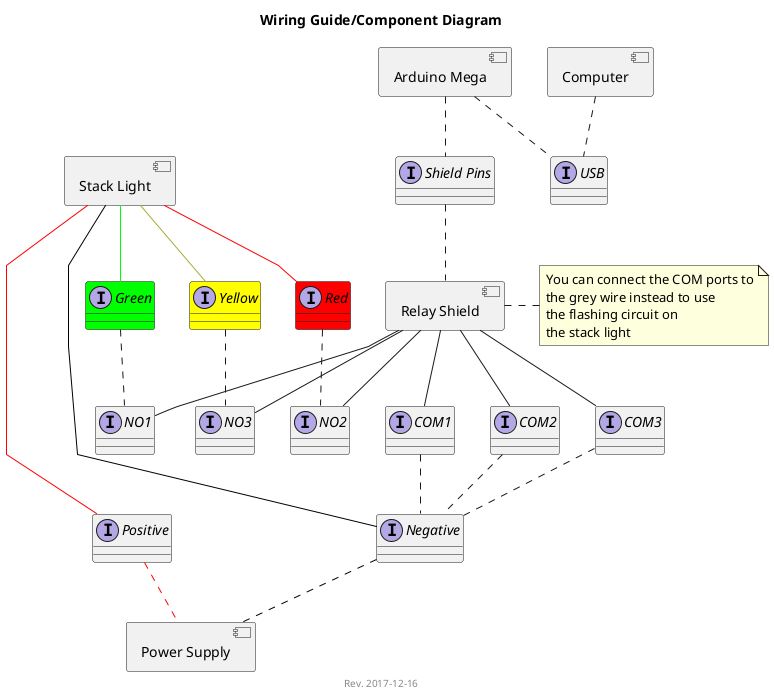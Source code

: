 @startuml
title Wiring Guide/Component Diagram
footer Rev. 2017-12-16

skinparam componentStyle uml2
skinparam linetype polyline
skinparam shadowing false

component PowerSupply [
  Power Supply
]

component Controller [
  Computer
]

component StackLight [
  Stack Light
]
interface "Positive" as PowerPositive
StackLight -[#F00]- PowerPositive
interface "Negative" as PowerNegative
StackLight -[#000]- PowerNegative
interface Yellow #FF0
StackLight -[#AA3]- Yellow
interface Green #0F0
StackLight -[#0F0]- Green
interface Red #F00
StackLight -[#F00]- Red
' interface Grey
' StackLight -[#666]- Grey

component Arduino [
  Arduino Mega
]
interface "Shield Pins" as ArduinoShieldPins
Arduino .. ArduinoShieldPins
interface "USB" as ArduinoUSB
Arduino .. ArduinoUSB

component Relay [
  Relay Shield
]
' interface NC1
' Relay -- NC1
interface NO1
Relay -- NO1
interface COM1
Relay -- COM1

' interface NC2
' Relay -- NC2
interface NO2
Relay -- NO2
interface COM2
Relay -- COM2

' interface NC3
' Relay -- NC3
interface NO3
Relay -- NO3
interface COM3
Relay -- COM3

' interface NC4
' Relay -- NC4
' interface NO4
' Relay -- NO4
' interface COM4
' Relay -- COM4

' Lets wire this stuff up now!
ArduinoShieldPins .. Relay
Controller .. ArduinoUSB

PowerPositive .[#F00]. PowerSupply
PowerNegative .[#000]. PowerSupply

Green .. NO1
Red .. NO2
Yellow .. NO3

COM1 .. PowerNegative
COM2 .. PowerNegative
COM3 .. PowerNegative

note right of Relay
  You can connect the COM ports to
  the grey wire instead to use
  the flashing circuit on
  the stack light
end note


@enduml

